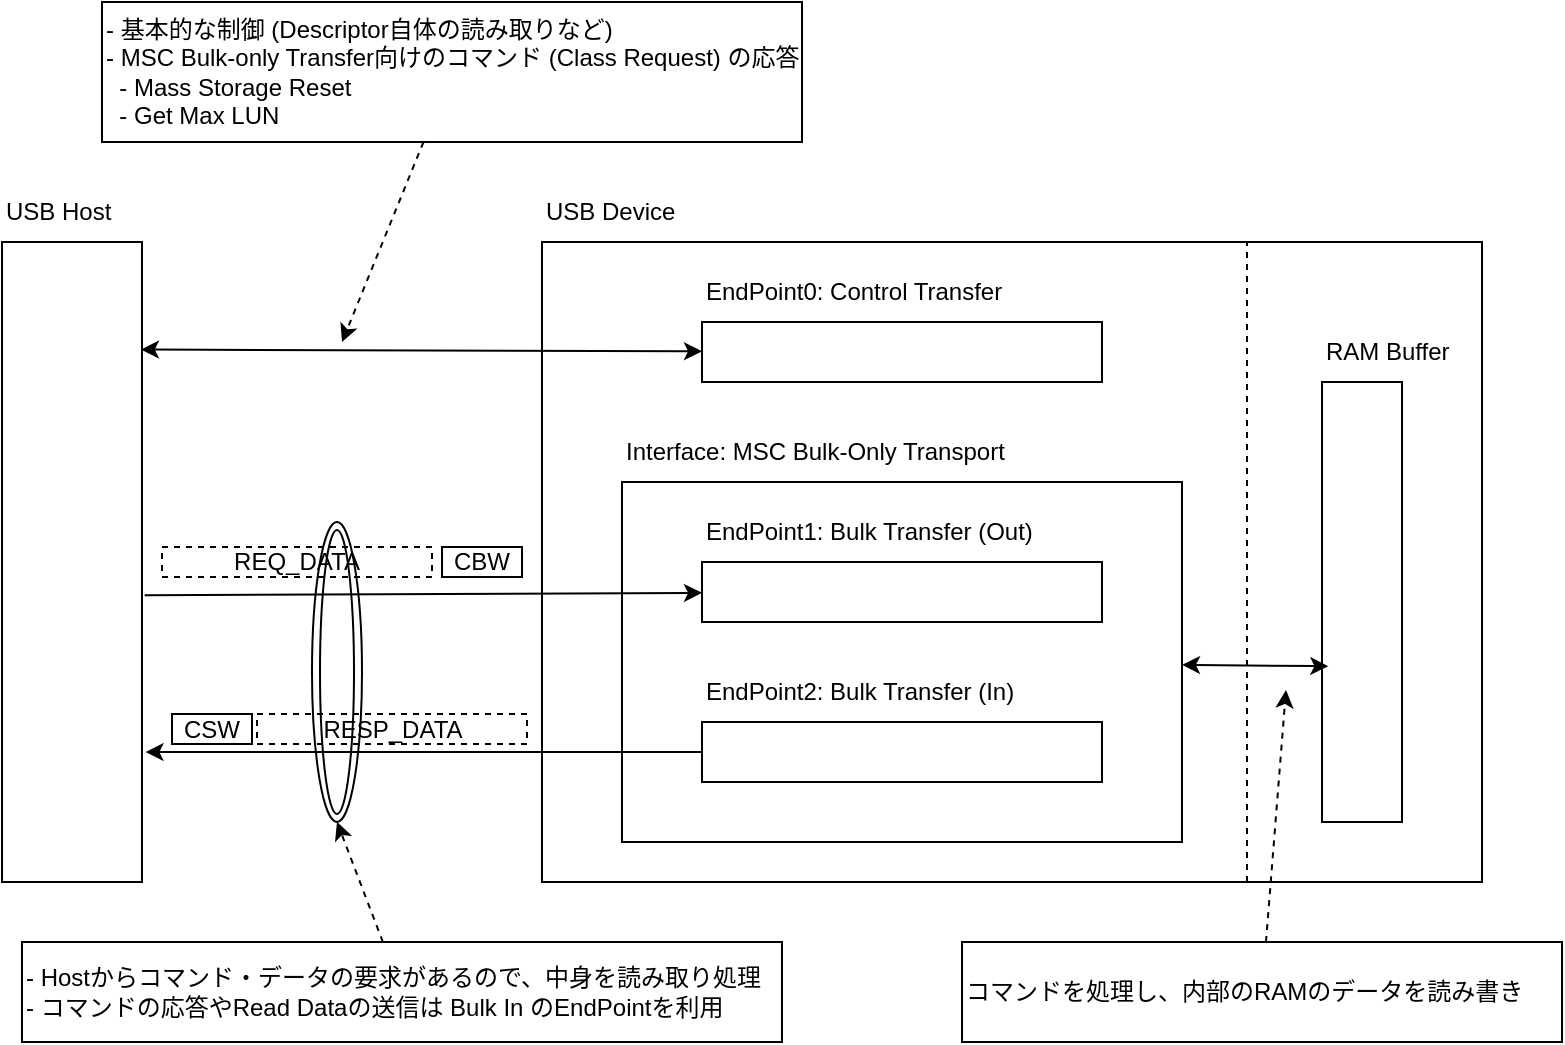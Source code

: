 <mxfile>
    <diagram id="jOgcOfammLls_70D6H9h" name="ページ1">
        <mxGraphModel dx="877" dy="818" grid="1" gridSize="10" guides="1" tooltips="1" connect="1" arrows="1" fold="1" page="1" pageScale="1" pageWidth="827" pageHeight="1169" math="0" shadow="0">
            <root>
                <mxCell id="0"/>
                <mxCell id="1" parent="0"/>
                <mxCell id="28" value="" style="ellipse;shape=doubleEllipse;whiteSpace=wrap;html=1;fillColor=none;" vertex="1" parent="1">
                    <mxGeometry x="195" y="590" width="25" height="150" as="geometry"/>
                </mxCell>
                <mxCell id="4" value="" style="rounded=0;whiteSpace=wrap;html=1;fillColor=none;" vertex="1" parent="1">
                    <mxGeometry x="310" y="450" width="470" height="320" as="geometry"/>
                </mxCell>
                <mxCell id="5" value="" style="rounded=0;whiteSpace=wrap;html=1;fillColor=none;" vertex="1" parent="1">
                    <mxGeometry x="40" y="450" width="70" height="320" as="geometry"/>
                </mxCell>
                <mxCell id="6" value="USB Host" style="text;html=1;strokeColor=none;fillColor=none;align=left;verticalAlign=middle;whiteSpace=wrap;rounded=0;" vertex="1" parent="1">
                    <mxGeometry x="40" y="420" width="60" height="30" as="geometry"/>
                </mxCell>
                <mxCell id="7" value="USB Device" style="text;html=1;strokeColor=none;fillColor=none;align=left;verticalAlign=middle;whiteSpace=wrap;rounded=0;" vertex="1" parent="1">
                    <mxGeometry x="310" y="420" width="130" height="30" as="geometry"/>
                </mxCell>
                <mxCell id="36" style="edgeStyle=none;html=1;entryX=0.079;entryY=0.646;entryDx=0;entryDy=0;entryPerimeter=0;startArrow=classic;startFill=1;" edge="1" parent="1" source="10" target="24">
                    <mxGeometry relative="1" as="geometry"/>
                </mxCell>
                <mxCell id="10" value="" style="rounded=0;whiteSpace=wrap;html=1;fillColor=none;" vertex="1" parent="1">
                    <mxGeometry x="350" y="570" width="280" height="180" as="geometry"/>
                </mxCell>
                <mxCell id="11" value="Interface: MSC Bulk-Only Transport" style="text;html=1;strokeColor=none;fillColor=none;align=left;verticalAlign=middle;whiteSpace=wrap;rounded=0;" vertex="1" parent="1">
                    <mxGeometry x="350" y="540" width="230" height="30" as="geometry"/>
                </mxCell>
                <mxCell id="13" value="EndPoint0: Control Transfer" style="text;html=1;strokeColor=none;fillColor=none;align=left;verticalAlign=middle;whiteSpace=wrap;rounded=0;" vertex="1" parent="1">
                    <mxGeometry x="390" y="460" width="230" height="30" as="geometry"/>
                </mxCell>
                <mxCell id="14" value="EndPoint1: Bulk Transfer (Out)" style="text;html=1;strokeColor=none;fillColor=none;align=left;verticalAlign=middle;whiteSpace=wrap;rounded=0;" vertex="1" parent="1">
                    <mxGeometry x="390" y="580" width="230" height="30" as="geometry"/>
                </mxCell>
                <mxCell id="16" value="EndPoint2: Bulk Transfer (In)" style="text;html=1;strokeColor=none;fillColor=none;align=left;verticalAlign=middle;whiteSpace=wrap;rounded=0;" vertex="1" parent="1">
                    <mxGeometry x="390" y="660" width="230" height="30" as="geometry"/>
                </mxCell>
                <mxCell id="20" style="edgeStyle=none;html=1;entryX=0.992;entryY=0.168;entryDx=0;entryDy=0;entryPerimeter=0;startArrow=classic;startFill=1;" edge="1" parent="1" source="17" target="5">
                    <mxGeometry relative="1" as="geometry"/>
                </mxCell>
                <mxCell id="17" value="" style="rounded=0;whiteSpace=wrap;html=1;fillColor=none;" vertex="1" parent="1">
                    <mxGeometry x="390" y="490" width="200" height="30" as="geometry"/>
                </mxCell>
                <mxCell id="21" style="edgeStyle=none;html=1;startArrow=none;startFill=0;exitX=1.019;exitY=0.552;exitDx=0;exitDy=0;exitPerimeter=0;" edge="1" parent="1" source="5" target="18">
                    <mxGeometry relative="1" as="geometry">
                        <mxPoint x="190" y="625" as="sourcePoint"/>
                    </mxGeometry>
                </mxCell>
                <mxCell id="18" value="" style="rounded=0;whiteSpace=wrap;html=1;fillColor=none;" vertex="1" parent="1">
                    <mxGeometry x="390" y="610" width="200" height="30" as="geometry"/>
                </mxCell>
                <mxCell id="22" style="edgeStyle=none;html=1;startArrow=none;startFill=0;entryX=1.025;entryY=0.797;entryDx=0;entryDy=0;entryPerimeter=0;" edge="1" parent="1" source="19" target="5">
                    <mxGeometry relative="1" as="geometry">
                        <mxPoint x="190" y="705" as="targetPoint"/>
                    </mxGeometry>
                </mxCell>
                <mxCell id="19" value="" style="rounded=0;whiteSpace=wrap;html=1;fillColor=none;" vertex="1" parent="1">
                    <mxGeometry x="390" y="690" width="200" height="30" as="geometry"/>
                </mxCell>
                <mxCell id="34" style="edgeStyle=none;html=1;startArrow=none;startFill=0;dashed=1;" edge="1" parent="1" source="23">
                    <mxGeometry relative="1" as="geometry">
                        <mxPoint x="210" y="500" as="targetPoint"/>
                    </mxGeometry>
                </mxCell>
                <mxCell id="23" value="- 基本的な制御 (Descriptor自体の読み取りなど)&lt;br&gt;&lt;div style=&quot;&quot;&gt;&lt;span style=&quot;background-color: initial;&quot;&gt;- MSC Bulk-only Transfer向けのコマンド (Class Request) の応答&lt;/span&gt;&lt;/div&gt;&lt;div style=&quot;&quot;&gt;&lt;span style=&quot;background-color: initial;&quot;&gt;&amp;nbsp; - Mass Storage Reset&lt;/span&gt;&lt;/div&gt;&lt;div style=&quot;&quot;&gt;&lt;span style=&quot;background-color: initial;&quot;&gt;&amp;nbsp; - Get Max LUN&lt;/span&gt;&lt;/div&gt;" style="shape=callout;whiteSpace=wrap;html=1;perimeter=calloutPerimeter;fillColor=none;align=left;position2=0.45;size=0;position=0.34;base=8;" vertex="1" parent="1">
                    <mxGeometry x="90" y="330" width="350" height="70" as="geometry"/>
                </mxCell>
                <mxCell id="24" value="" style="rounded=0;whiteSpace=wrap;html=1;fillColor=none;" vertex="1" parent="1">
                    <mxGeometry x="700" y="520" width="40" height="220" as="geometry"/>
                </mxCell>
                <mxCell id="25" value="" style="endArrow=none;dashed=1;html=1;entryX=0.75;entryY=0;entryDx=0;entryDy=0;exitX=0.75;exitY=1;exitDx=0;exitDy=0;" edge="1" parent="1" source="4" target="4">
                    <mxGeometry width="50" height="50" relative="1" as="geometry">
                        <mxPoint x="590" y="620" as="sourcePoint"/>
                        <mxPoint x="640" y="570" as="targetPoint"/>
                    </mxGeometry>
                </mxCell>
                <mxCell id="26" value="RAM Buffer" style="text;html=1;strokeColor=none;fillColor=none;align=left;verticalAlign=middle;whiteSpace=wrap;rounded=0;" vertex="1" parent="1">
                    <mxGeometry x="700" y="490" width="80" height="30" as="geometry"/>
                </mxCell>
                <mxCell id="35" style="edgeStyle=none;html=1;entryX=0.5;entryY=1;entryDx=0;entryDy=0;dashed=1;startArrow=none;startFill=0;" edge="1" parent="1" source="27" target="28">
                    <mxGeometry relative="1" as="geometry"/>
                </mxCell>
                <mxCell id="27" value="- Hostからコマンド・データの要求があるので、中身を読み取り処理&lt;br&gt;- コマンドの応答やRead Dataの送信は Bulk In のEndPointを利用" style="shape=callout;whiteSpace=wrap;html=1;perimeter=calloutPerimeter;fillColor=none;align=left;position2=0;size=0;position=0;base=110;" vertex="1" parent="1">
                    <mxGeometry x="50" y="800" width="380" height="50" as="geometry"/>
                </mxCell>
                <mxCell id="29" value="CBW" style="rounded=0;whiteSpace=wrap;html=1;fillColor=none;" vertex="1" parent="1">
                    <mxGeometry x="260" y="602.5" width="40" height="15" as="geometry"/>
                </mxCell>
                <mxCell id="30" value="REQ_DATA" style="rounded=0;whiteSpace=wrap;html=1;fillColor=none;dashed=1;" vertex="1" parent="1">
                    <mxGeometry x="120" y="602.5" width="135" height="15" as="geometry"/>
                </mxCell>
                <mxCell id="31" value="CSW" style="rounded=0;whiteSpace=wrap;html=1;fillColor=none;" vertex="1" parent="1">
                    <mxGeometry x="125" y="686" width="40" height="15" as="geometry"/>
                </mxCell>
                <mxCell id="32" value="RESP_DATA" style="rounded=0;whiteSpace=wrap;html=1;fillColor=none;dashed=1;" vertex="1" parent="1">
                    <mxGeometry x="167.5" y="686" width="135" height="15" as="geometry"/>
                </mxCell>
                <mxCell id="37" style="edgeStyle=none;html=1;dashed=1;startArrow=none;startFill=0;" edge="1" parent="1" source="38">
                    <mxGeometry relative="1" as="geometry">
                        <mxPoint x="682" y="674" as="targetPoint"/>
                    </mxGeometry>
                </mxCell>
                <mxCell id="38" value="コマンドを処理し、内部のRAMのデータを読み書き" style="shape=callout;whiteSpace=wrap;html=1;perimeter=calloutPerimeter;fillColor=none;align=left;position2=0;size=0;position=0;base=110;" vertex="1" parent="1">
                    <mxGeometry x="520" y="800" width="300" height="50" as="geometry"/>
                </mxCell>
            </root>
        </mxGraphModel>
    </diagram>
</mxfile>